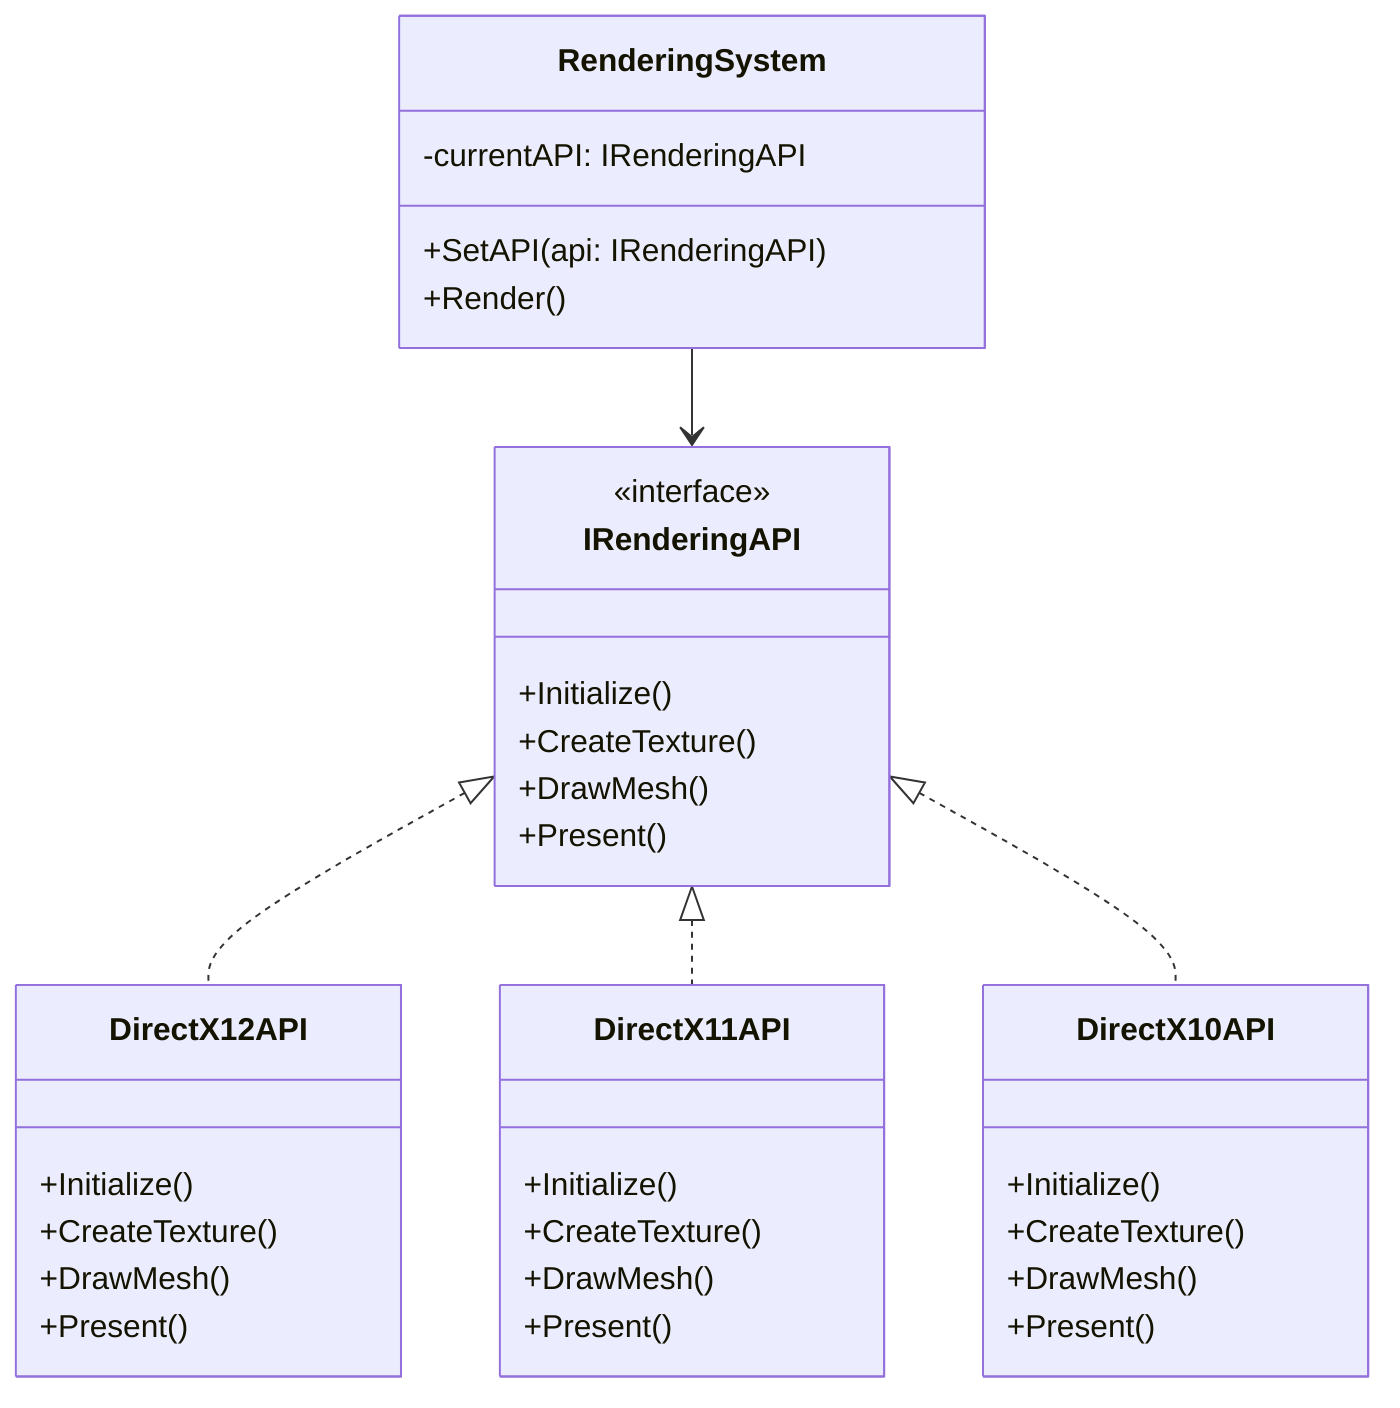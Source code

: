 classDiagram
    class IRenderingAPI {
        <<interface>>
        +Initialize()
        +CreateTexture()
        +DrawMesh()
        +Present()
    }
    class DirectX12API {
        +Initialize()
        +CreateTexture()
        +DrawMesh()
        +Present()
    }
    class DirectX11API {
        +Initialize()
        +CreateTexture()
        +DrawMesh()
        +Present()
    }
    class DirectX10API {
        +Initialize()
        +CreateTexture()
        +DrawMesh()
        +Present()
    }
    class RenderingSystem {
        -currentAPI: IRenderingAPI
        +SetAPI(api: IRenderingAPI)
        +Render()
    }
    IRenderingAPI <|.. DirectX12API
    IRenderingAPI <|.. DirectX11API
    IRenderingAPI <|.. DirectX10API
    RenderingSystem --> IRenderingAPI